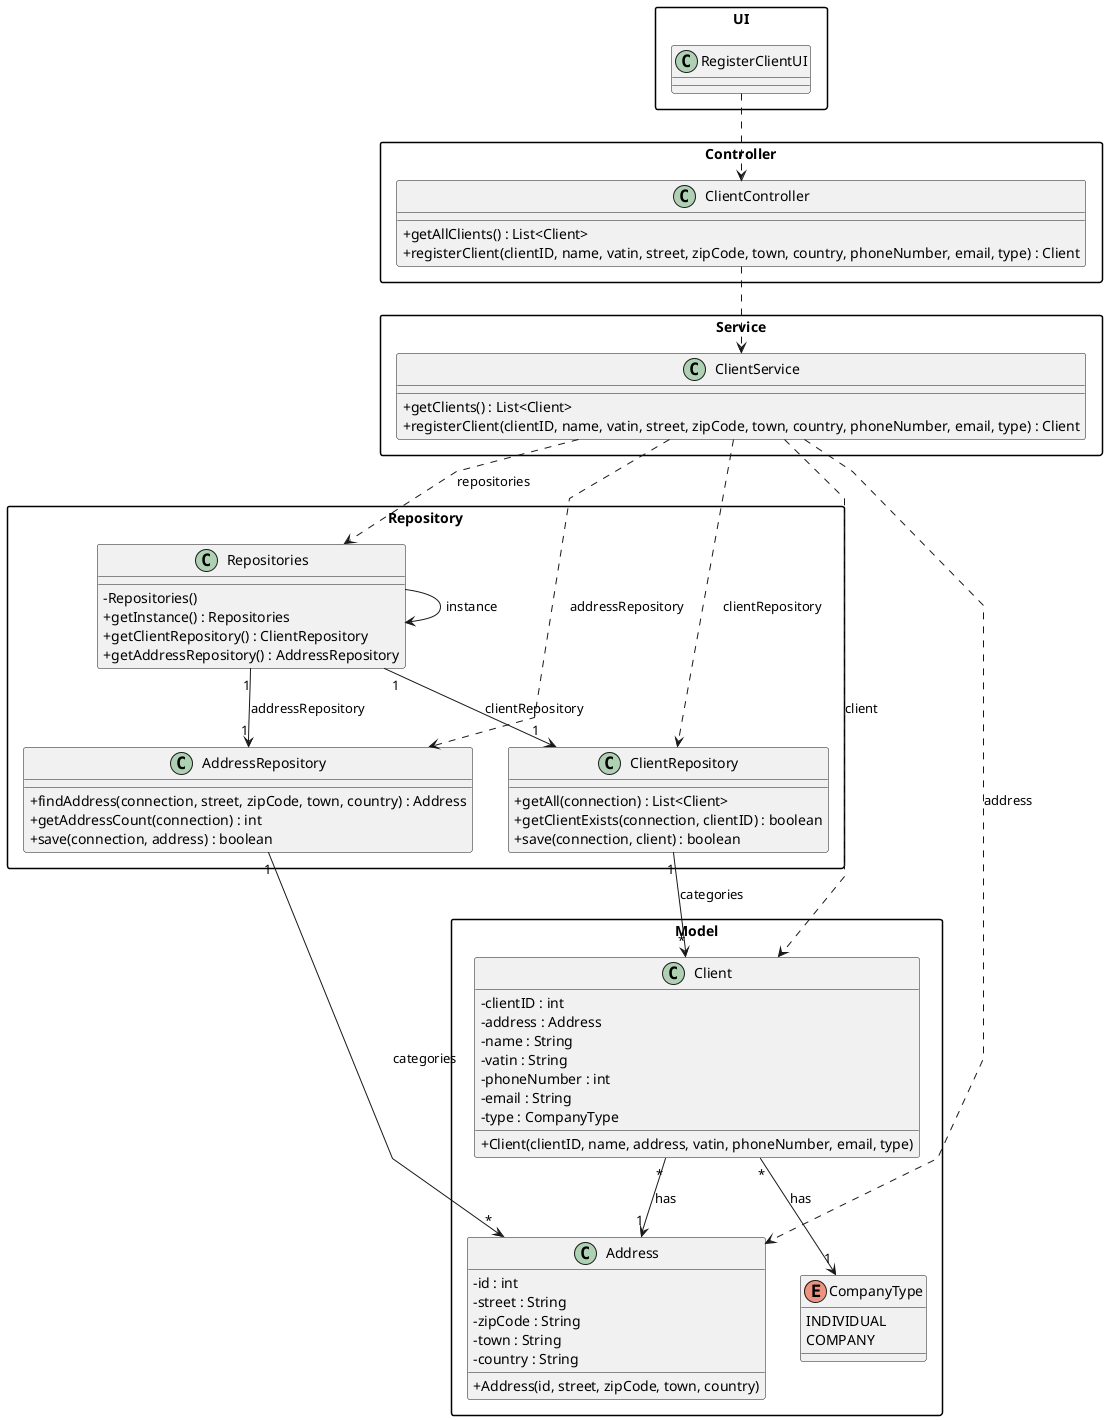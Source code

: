 @startuml
skinparam packageStyle rectangle
skinparam shadowing false
skinparam linetype polyline
skinparam classAttributeIconSize 0

package "UI" {
    class RegisterClientUI {
    }
}

package "Controller" {
    class ClientController {
        +getAllClients() : List<Client>
        +registerClient(clientID, name, vatin, street, zipCode, town, country, phoneNumber, email, type) : Client
    }
}

package "Service" {
    class ClientService {
        +getClients() : List<Client>
        +registerClient(clientID, name, vatin, street, zipCode, town, country, phoneNumber, email, type) : Client
    }
}

package "Repository" {
    class Repositories {
        -Repositories()
        +getInstance() : Repositories
        +getClientRepository() : ClientRepository
        +getAddressRepository() : AddressRepository
    }

    class ClientRepository {
        +getAll(connection) : List<Client>
        +getClientExists(connection, clientID) : boolean
        +save(connection, client) : boolean
    }

    class AddressRepository {
        +findAddress(connection, street, zipCode, town, country) : Address
        +getAddressCount(connection) : int
        +save(connection, address) : boolean
    }
}

package "Model" {
    class Client {
        -clientID : int
        -address : Address
        -name : String
        -vatin : String
        -phoneNumber : int
        -email : String
        -type : CompanyType
        +Client(clientID, name, address, vatin, phoneNumber, email, type)
    }

    class Address {
        -id : int
        -street : String
        -zipCode : String
        -town : String
        -country : String
        +Address(id, street, zipCode, town, country)
    }

    enum CompanyType {
        INDIVIDUAL
        COMPANY
    }
}

RegisterClientUI ..> ClientController
ClientController ..> ClientService
ClientService ..> Repositories : repositories
ClientService ..> ClientRepository : clientRepository
ClientService ..> AddressRepository : addressRepository
ClientService ..> Client : client
ClientService ..> Address : address
Repositories --> Repositories : instance
Repositories "1" --> "1" ClientRepository : clientRepository
Repositories "1" --> "1" AddressRepository : addressRepository
ClientRepository "1" --> "*" Client : categories
AddressRepository "1" --> "*" Address : categories
Client "*" --> "1" Address : has
Client "*" --> "1" CompanyType : has

@enduml
